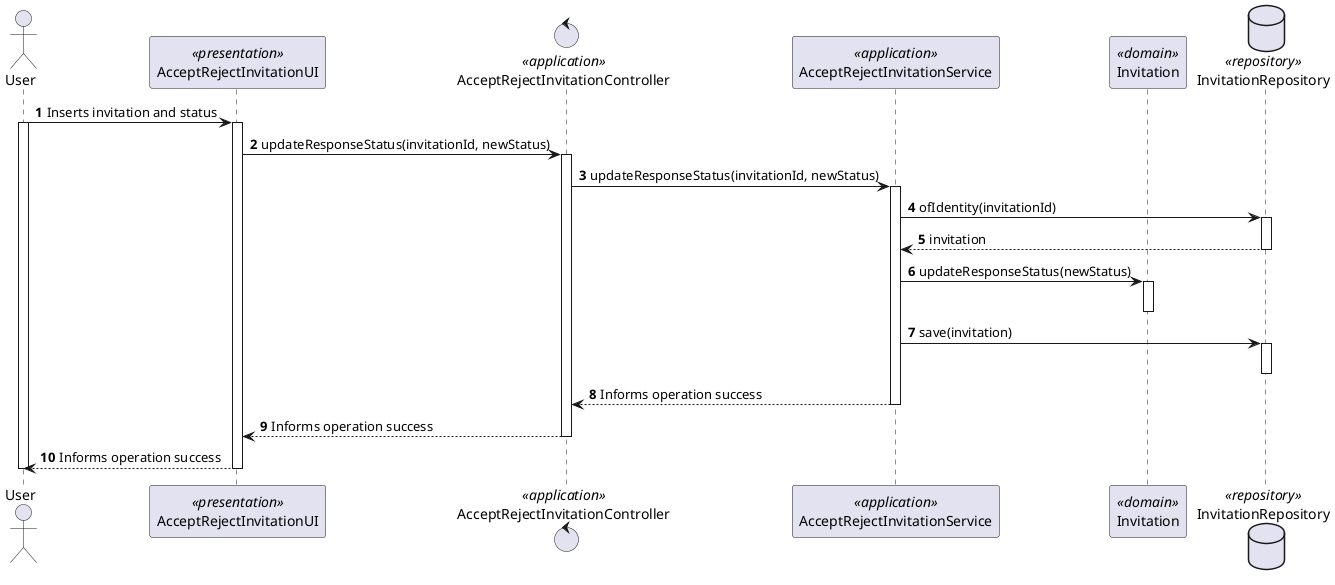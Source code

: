 @startuml
autonumber
actor User as ACTOR
participant AcceptRejectInvitationUI as UI <<presentation>>
control AcceptRejectInvitationController as CONTROLLER <<application>>
participant AcceptRejectInvitationService as SERVICE <<application>>
participant Invitation as INV <<domain>>
database InvitationRepository as INV_REPO <<repository>>

ACTOR -> UI: Inserts invitation and status
activate ACTOR
activate UI
UI -> CONTROLLER : updateResponseStatus(invitationId, newStatus)
activate CONTROLLER
CONTROLLER -> SERVICE : updateResponseStatus(invitationId, newStatus)
activate SERVICE

SERVICE -> INV_REPO : ofIdentity(invitationId)
activate INV_REPO
INV_REPO --> SERVICE : invitation
deactivate INV_REPO

SERVICE -> INV : updateResponseStatus(newStatus)
activate INV
deactivate INV

SERVICE -> INV_REPO : save(invitation)
activate INV_REPO
deactivate INV_REPO

SERVICE --> CONTROLLER : Informs operation success
deactivate SERVICE
CONTROLLER --> UI : Informs operation success
deactivate CONTROLLER
UI --> ACTOR : Informs operation success
deactivate UI
deactivate ACTOR
@enduml